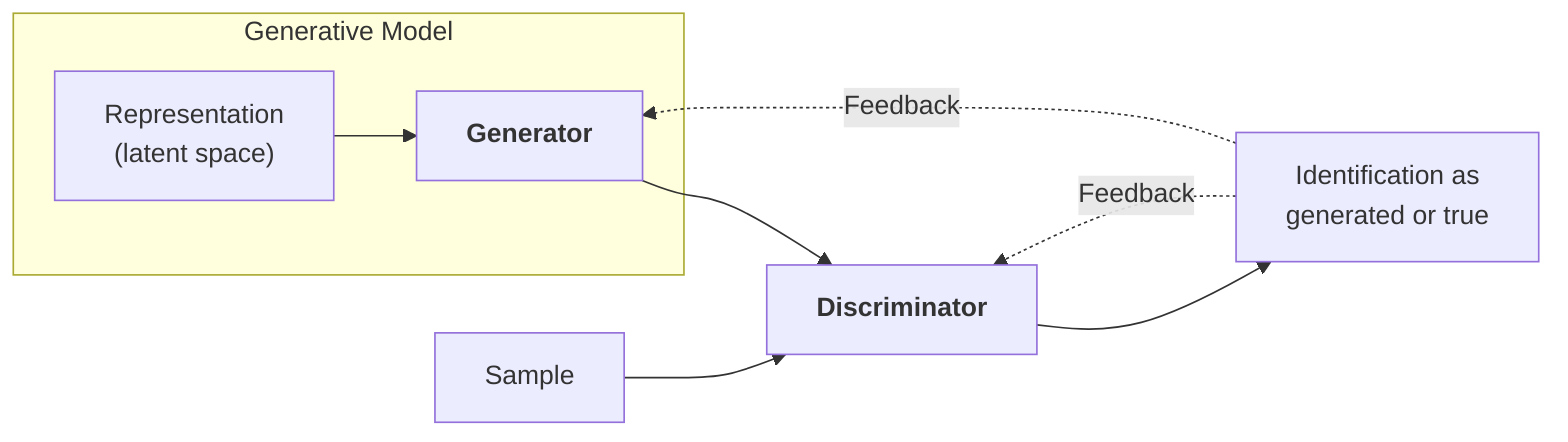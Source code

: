 graph LR

  subgraph Generative Model
    Representation["Representation <br/> (latent space)"] --> Generator[<b>Generator</b>]
  end

  Generator--> Discriminator[<b>Discriminator</b>]

  Sample

  Sample[Sample] --> Discriminator

  Discriminator --> ID[Identification as <br/> generated or true]

  ID -.->|Feedback| Discriminator
  ID -.->|Feedback| Generator